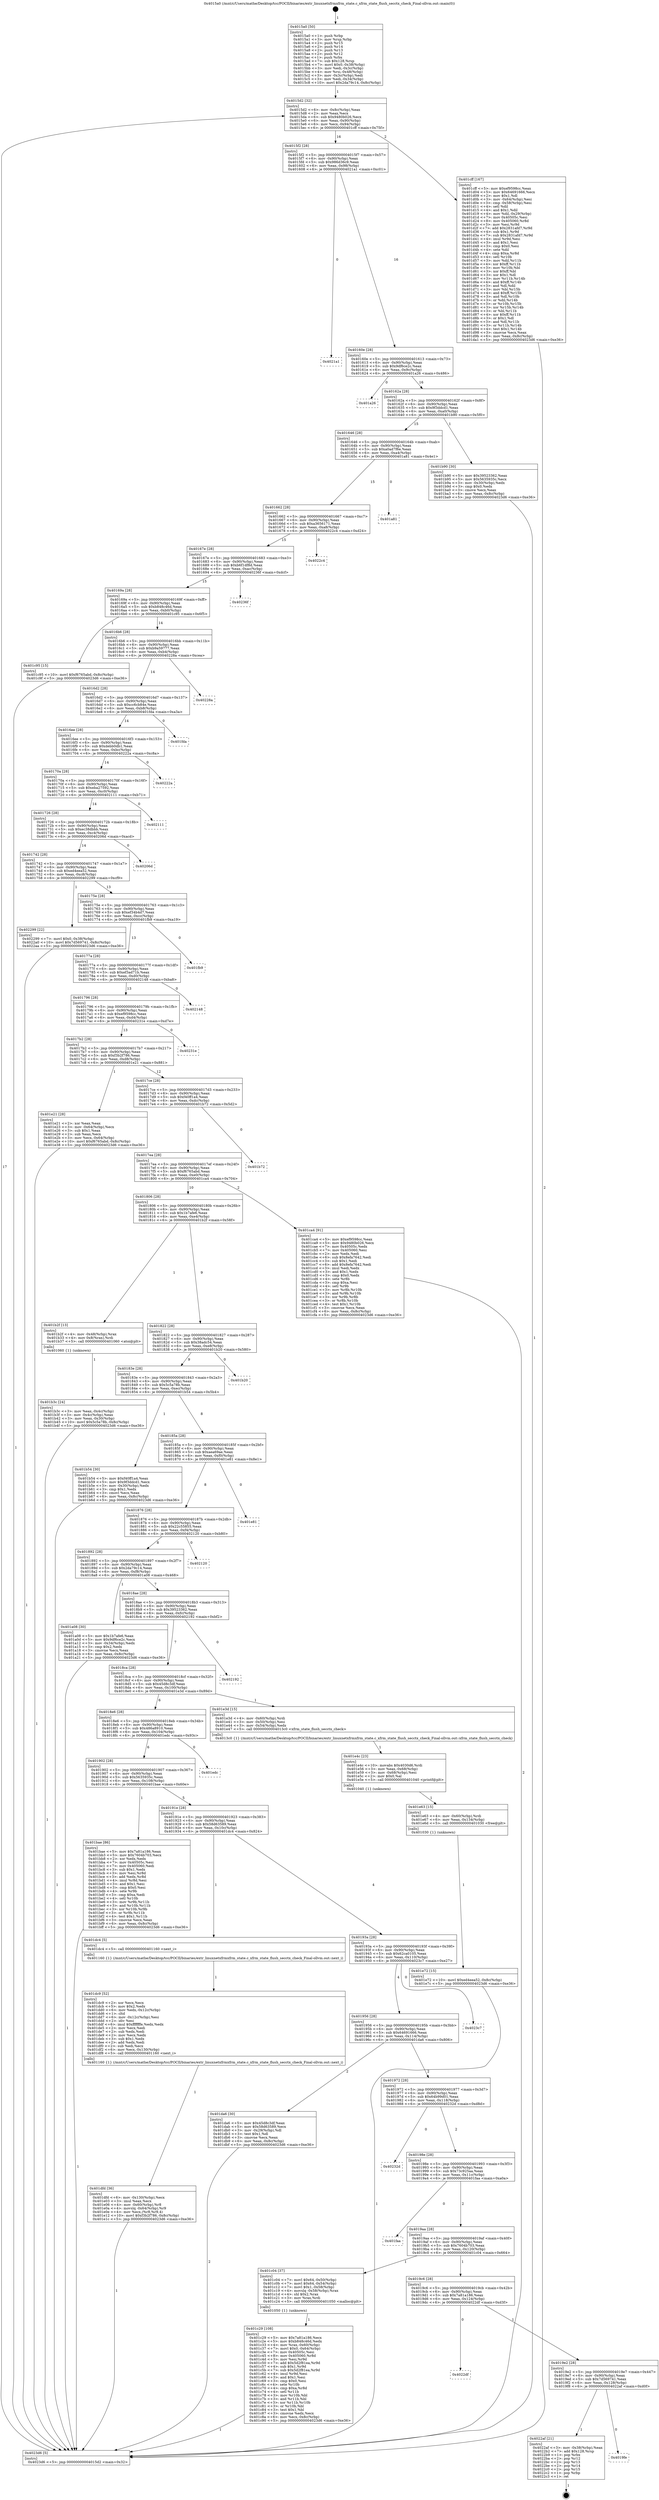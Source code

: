 digraph "0x4015a0" {
  label = "0x4015a0 (/mnt/c/Users/mathe/Desktop/tcc/POCII/binaries/extr_linuxnetxfrmxfrm_state.c_xfrm_state_flush_secctx_check_Final-ollvm.out::main(0))"
  labelloc = "t"
  node[shape=record]

  Entry [label="",width=0.3,height=0.3,shape=circle,fillcolor=black,style=filled]
  "0x4015d2" [label="{
     0x4015d2 [32]\l
     | [instrs]\l
     &nbsp;&nbsp;0x4015d2 \<+6\>: mov -0x8c(%rbp),%eax\l
     &nbsp;&nbsp;0x4015d8 \<+2\>: mov %eax,%ecx\l
     &nbsp;&nbsp;0x4015da \<+6\>: sub $0x9480b026,%ecx\l
     &nbsp;&nbsp;0x4015e0 \<+6\>: mov %eax,-0x90(%rbp)\l
     &nbsp;&nbsp;0x4015e6 \<+6\>: mov %ecx,-0x94(%rbp)\l
     &nbsp;&nbsp;0x4015ec \<+6\>: je 0000000000401cff \<main+0x75f\>\l
  }"]
  "0x401cff" [label="{
     0x401cff [167]\l
     | [instrs]\l
     &nbsp;&nbsp;0x401cff \<+5\>: mov $0xef9598cc,%eax\l
     &nbsp;&nbsp;0x401d04 \<+5\>: mov $0x64691666,%ecx\l
     &nbsp;&nbsp;0x401d09 \<+2\>: mov $0x1,%dl\l
     &nbsp;&nbsp;0x401d0b \<+3\>: mov -0x64(%rbp),%esi\l
     &nbsp;&nbsp;0x401d0e \<+3\>: cmp -0x58(%rbp),%esi\l
     &nbsp;&nbsp;0x401d11 \<+4\>: setl %dil\l
     &nbsp;&nbsp;0x401d15 \<+4\>: and $0x1,%dil\l
     &nbsp;&nbsp;0x401d19 \<+4\>: mov %dil,-0x29(%rbp)\l
     &nbsp;&nbsp;0x401d1d \<+7\>: mov 0x40505c,%esi\l
     &nbsp;&nbsp;0x401d24 \<+8\>: mov 0x405060,%r8d\l
     &nbsp;&nbsp;0x401d2c \<+3\>: mov %esi,%r9d\l
     &nbsp;&nbsp;0x401d2f \<+7\>: add $0x2831afd7,%r9d\l
     &nbsp;&nbsp;0x401d36 \<+4\>: sub $0x1,%r9d\l
     &nbsp;&nbsp;0x401d3a \<+7\>: sub $0x2831afd7,%r9d\l
     &nbsp;&nbsp;0x401d41 \<+4\>: imul %r9d,%esi\l
     &nbsp;&nbsp;0x401d45 \<+3\>: and $0x1,%esi\l
     &nbsp;&nbsp;0x401d48 \<+3\>: cmp $0x0,%esi\l
     &nbsp;&nbsp;0x401d4b \<+4\>: sete %dil\l
     &nbsp;&nbsp;0x401d4f \<+4\>: cmp $0xa,%r8d\l
     &nbsp;&nbsp;0x401d53 \<+4\>: setl %r10b\l
     &nbsp;&nbsp;0x401d57 \<+3\>: mov %dil,%r11b\l
     &nbsp;&nbsp;0x401d5a \<+4\>: xor $0xff,%r11b\l
     &nbsp;&nbsp;0x401d5e \<+3\>: mov %r10b,%bl\l
     &nbsp;&nbsp;0x401d61 \<+3\>: xor $0xff,%bl\l
     &nbsp;&nbsp;0x401d64 \<+3\>: xor $0x1,%dl\l
     &nbsp;&nbsp;0x401d67 \<+3\>: mov %r11b,%r14b\l
     &nbsp;&nbsp;0x401d6a \<+4\>: and $0xff,%r14b\l
     &nbsp;&nbsp;0x401d6e \<+3\>: and %dl,%dil\l
     &nbsp;&nbsp;0x401d71 \<+3\>: mov %bl,%r15b\l
     &nbsp;&nbsp;0x401d74 \<+4\>: and $0xff,%r15b\l
     &nbsp;&nbsp;0x401d78 \<+3\>: and %dl,%r10b\l
     &nbsp;&nbsp;0x401d7b \<+3\>: or %dil,%r14b\l
     &nbsp;&nbsp;0x401d7e \<+3\>: or %r10b,%r15b\l
     &nbsp;&nbsp;0x401d81 \<+3\>: xor %r15b,%r14b\l
     &nbsp;&nbsp;0x401d84 \<+3\>: or %bl,%r11b\l
     &nbsp;&nbsp;0x401d87 \<+4\>: xor $0xff,%r11b\l
     &nbsp;&nbsp;0x401d8b \<+3\>: or $0x1,%dl\l
     &nbsp;&nbsp;0x401d8e \<+3\>: and %dl,%r11b\l
     &nbsp;&nbsp;0x401d91 \<+3\>: or %r11b,%r14b\l
     &nbsp;&nbsp;0x401d94 \<+4\>: test $0x1,%r14b\l
     &nbsp;&nbsp;0x401d98 \<+3\>: cmovne %ecx,%eax\l
     &nbsp;&nbsp;0x401d9b \<+6\>: mov %eax,-0x8c(%rbp)\l
     &nbsp;&nbsp;0x401da1 \<+5\>: jmp 00000000004023d6 \<main+0xe36\>\l
  }"]
  "0x4015f2" [label="{
     0x4015f2 [28]\l
     | [instrs]\l
     &nbsp;&nbsp;0x4015f2 \<+5\>: jmp 00000000004015f7 \<main+0x57\>\l
     &nbsp;&nbsp;0x4015f7 \<+6\>: mov -0x90(%rbp),%eax\l
     &nbsp;&nbsp;0x4015fd \<+5\>: sub $0x986d36c9,%eax\l
     &nbsp;&nbsp;0x401602 \<+6\>: mov %eax,-0x98(%rbp)\l
     &nbsp;&nbsp;0x401608 \<+6\>: je 00000000004021a1 \<main+0xc01\>\l
  }"]
  Exit [label="",width=0.3,height=0.3,shape=circle,fillcolor=black,style=filled,peripheries=2]
  "0x4021a1" [label="{
     0x4021a1\l
  }", style=dashed]
  "0x40160e" [label="{
     0x40160e [28]\l
     | [instrs]\l
     &nbsp;&nbsp;0x40160e \<+5\>: jmp 0000000000401613 \<main+0x73\>\l
     &nbsp;&nbsp;0x401613 \<+6\>: mov -0x90(%rbp),%eax\l
     &nbsp;&nbsp;0x401619 \<+5\>: sub $0x9df6ce2c,%eax\l
     &nbsp;&nbsp;0x40161e \<+6\>: mov %eax,-0x9c(%rbp)\l
     &nbsp;&nbsp;0x401624 \<+6\>: je 0000000000401a26 \<main+0x486\>\l
  }"]
  "0x4019fe" [label="{
     0x4019fe\l
  }", style=dashed]
  "0x401a26" [label="{
     0x401a26\l
  }", style=dashed]
  "0x40162a" [label="{
     0x40162a [28]\l
     | [instrs]\l
     &nbsp;&nbsp;0x40162a \<+5\>: jmp 000000000040162f \<main+0x8f\>\l
     &nbsp;&nbsp;0x40162f \<+6\>: mov -0x90(%rbp),%eax\l
     &nbsp;&nbsp;0x401635 \<+5\>: sub $0x9f3ddcd1,%eax\l
     &nbsp;&nbsp;0x40163a \<+6\>: mov %eax,-0xa0(%rbp)\l
     &nbsp;&nbsp;0x401640 \<+6\>: je 0000000000401b90 \<main+0x5f0\>\l
  }"]
  "0x4022af" [label="{
     0x4022af [21]\l
     | [instrs]\l
     &nbsp;&nbsp;0x4022af \<+3\>: mov -0x38(%rbp),%eax\l
     &nbsp;&nbsp;0x4022b2 \<+7\>: add $0x128,%rsp\l
     &nbsp;&nbsp;0x4022b9 \<+1\>: pop %rbx\l
     &nbsp;&nbsp;0x4022ba \<+2\>: pop %r12\l
     &nbsp;&nbsp;0x4022bc \<+2\>: pop %r13\l
     &nbsp;&nbsp;0x4022be \<+2\>: pop %r14\l
     &nbsp;&nbsp;0x4022c0 \<+2\>: pop %r15\l
     &nbsp;&nbsp;0x4022c2 \<+1\>: pop %rbp\l
     &nbsp;&nbsp;0x4022c3 \<+1\>: ret\l
  }"]
  "0x401b90" [label="{
     0x401b90 [30]\l
     | [instrs]\l
     &nbsp;&nbsp;0x401b90 \<+5\>: mov $0x39523362,%eax\l
     &nbsp;&nbsp;0x401b95 \<+5\>: mov $0x5635935c,%ecx\l
     &nbsp;&nbsp;0x401b9a \<+3\>: mov -0x30(%rbp),%edx\l
     &nbsp;&nbsp;0x401b9d \<+3\>: cmp $0x0,%edx\l
     &nbsp;&nbsp;0x401ba0 \<+3\>: cmove %ecx,%eax\l
     &nbsp;&nbsp;0x401ba3 \<+6\>: mov %eax,-0x8c(%rbp)\l
     &nbsp;&nbsp;0x401ba9 \<+5\>: jmp 00000000004023d6 \<main+0xe36\>\l
  }"]
  "0x401646" [label="{
     0x401646 [28]\l
     | [instrs]\l
     &nbsp;&nbsp;0x401646 \<+5\>: jmp 000000000040164b \<main+0xab\>\l
     &nbsp;&nbsp;0x40164b \<+6\>: mov -0x90(%rbp),%eax\l
     &nbsp;&nbsp;0x401651 \<+5\>: sub $0xa0ad7f6e,%eax\l
     &nbsp;&nbsp;0x401656 \<+6\>: mov %eax,-0xa4(%rbp)\l
     &nbsp;&nbsp;0x40165c \<+6\>: je 0000000000401a81 \<main+0x4e1\>\l
  }"]
  "0x4019e2" [label="{
     0x4019e2 [28]\l
     | [instrs]\l
     &nbsp;&nbsp;0x4019e2 \<+5\>: jmp 00000000004019e7 \<main+0x447\>\l
     &nbsp;&nbsp;0x4019e7 \<+6\>: mov -0x90(%rbp),%eax\l
     &nbsp;&nbsp;0x4019ed \<+5\>: sub $0x7d569741,%eax\l
     &nbsp;&nbsp;0x4019f2 \<+6\>: mov %eax,-0x128(%rbp)\l
     &nbsp;&nbsp;0x4019f8 \<+6\>: je 00000000004022af \<main+0xd0f\>\l
  }"]
  "0x401a81" [label="{
     0x401a81\l
  }", style=dashed]
  "0x401662" [label="{
     0x401662 [28]\l
     | [instrs]\l
     &nbsp;&nbsp;0x401662 \<+5\>: jmp 0000000000401667 \<main+0xc7\>\l
     &nbsp;&nbsp;0x401667 \<+6\>: mov -0x90(%rbp),%eax\l
     &nbsp;&nbsp;0x40166d \<+5\>: sub $0xa3656171,%eax\l
     &nbsp;&nbsp;0x401672 \<+6\>: mov %eax,-0xa8(%rbp)\l
     &nbsp;&nbsp;0x401678 \<+6\>: je 00000000004022c4 \<main+0xd24\>\l
  }"]
  "0x4022df" [label="{
     0x4022df\l
  }", style=dashed]
  "0x4022c4" [label="{
     0x4022c4\l
  }", style=dashed]
  "0x40167e" [label="{
     0x40167e [28]\l
     | [instrs]\l
     &nbsp;&nbsp;0x40167e \<+5\>: jmp 0000000000401683 \<main+0xe3\>\l
     &nbsp;&nbsp;0x401683 \<+6\>: mov -0x90(%rbp),%eax\l
     &nbsp;&nbsp;0x401689 \<+5\>: sub $0xb6f1df8d,%eax\l
     &nbsp;&nbsp;0x40168e \<+6\>: mov %eax,-0xac(%rbp)\l
     &nbsp;&nbsp;0x401694 \<+6\>: je 000000000040236f \<main+0xdcf\>\l
  }"]
  "0x401e72" [label="{
     0x401e72 [15]\l
     | [instrs]\l
     &nbsp;&nbsp;0x401e72 \<+10\>: movl $0xed4eea52,-0x8c(%rbp)\l
     &nbsp;&nbsp;0x401e7c \<+5\>: jmp 00000000004023d6 \<main+0xe36\>\l
  }"]
  "0x40236f" [label="{
     0x40236f\l
  }", style=dashed]
  "0x40169a" [label="{
     0x40169a [28]\l
     | [instrs]\l
     &nbsp;&nbsp;0x40169a \<+5\>: jmp 000000000040169f \<main+0xff\>\l
     &nbsp;&nbsp;0x40169f \<+6\>: mov -0x90(%rbp),%eax\l
     &nbsp;&nbsp;0x4016a5 \<+5\>: sub $0xb848c46d,%eax\l
     &nbsp;&nbsp;0x4016aa \<+6\>: mov %eax,-0xb0(%rbp)\l
     &nbsp;&nbsp;0x4016b0 \<+6\>: je 0000000000401c95 \<main+0x6f5\>\l
  }"]
  "0x401e63" [label="{
     0x401e63 [15]\l
     | [instrs]\l
     &nbsp;&nbsp;0x401e63 \<+4\>: mov -0x60(%rbp),%rdi\l
     &nbsp;&nbsp;0x401e67 \<+6\>: mov %eax,-0x134(%rbp)\l
     &nbsp;&nbsp;0x401e6d \<+5\>: call 0000000000401030 \<free@plt\>\l
     | [calls]\l
     &nbsp;&nbsp;0x401030 \{1\} (unknown)\l
  }"]
  "0x401c95" [label="{
     0x401c95 [15]\l
     | [instrs]\l
     &nbsp;&nbsp;0x401c95 \<+10\>: movl $0xf6765abd,-0x8c(%rbp)\l
     &nbsp;&nbsp;0x401c9f \<+5\>: jmp 00000000004023d6 \<main+0xe36\>\l
  }"]
  "0x4016b6" [label="{
     0x4016b6 [28]\l
     | [instrs]\l
     &nbsp;&nbsp;0x4016b6 \<+5\>: jmp 00000000004016bb \<main+0x11b\>\l
     &nbsp;&nbsp;0x4016bb \<+6\>: mov -0x90(%rbp),%eax\l
     &nbsp;&nbsp;0x4016c1 \<+5\>: sub $0xb9a59777,%eax\l
     &nbsp;&nbsp;0x4016c6 \<+6\>: mov %eax,-0xb4(%rbp)\l
     &nbsp;&nbsp;0x4016cc \<+6\>: je 000000000040228a \<main+0xcea\>\l
  }"]
  "0x401e4c" [label="{
     0x401e4c [23]\l
     | [instrs]\l
     &nbsp;&nbsp;0x401e4c \<+10\>: movabs $0x4030d6,%rdi\l
     &nbsp;&nbsp;0x401e56 \<+3\>: mov %eax,-0x68(%rbp)\l
     &nbsp;&nbsp;0x401e59 \<+3\>: mov -0x68(%rbp),%esi\l
     &nbsp;&nbsp;0x401e5c \<+2\>: mov $0x0,%al\l
     &nbsp;&nbsp;0x401e5e \<+5\>: call 0000000000401040 \<printf@plt\>\l
     | [calls]\l
     &nbsp;&nbsp;0x401040 \{1\} (unknown)\l
  }"]
  "0x40228a" [label="{
     0x40228a\l
  }", style=dashed]
  "0x4016d2" [label="{
     0x4016d2 [28]\l
     | [instrs]\l
     &nbsp;&nbsp;0x4016d2 \<+5\>: jmp 00000000004016d7 \<main+0x137\>\l
     &nbsp;&nbsp;0x4016d7 \<+6\>: mov -0x90(%rbp),%eax\l
     &nbsp;&nbsp;0x4016dd \<+5\>: sub $0xcc6cb84e,%eax\l
     &nbsp;&nbsp;0x4016e2 \<+6\>: mov %eax,-0xb8(%rbp)\l
     &nbsp;&nbsp;0x4016e8 \<+6\>: je 0000000000401fda \<main+0xa3a\>\l
  }"]
  "0x401dfd" [label="{
     0x401dfd [36]\l
     | [instrs]\l
     &nbsp;&nbsp;0x401dfd \<+6\>: mov -0x130(%rbp),%ecx\l
     &nbsp;&nbsp;0x401e03 \<+3\>: imul %eax,%ecx\l
     &nbsp;&nbsp;0x401e06 \<+4\>: mov -0x60(%rbp),%r8\l
     &nbsp;&nbsp;0x401e0a \<+4\>: movslq -0x64(%rbp),%r9\l
     &nbsp;&nbsp;0x401e0e \<+4\>: mov %ecx,(%r8,%r9,4)\l
     &nbsp;&nbsp;0x401e12 \<+10\>: movl $0xf3b2f786,-0x8c(%rbp)\l
     &nbsp;&nbsp;0x401e1c \<+5\>: jmp 00000000004023d6 \<main+0xe36\>\l
  }"]
  "0x401fda" [label="{
     0x401fda\l
  }", style=dashed]
  "0x4016ee" [label="{
     0x4016ee [28]\l
     | [instrs]\l
     &nbsp;&nbsp;0x4016ee \<+5\>: jmp 00000000004016f3 \<main+0x153\>\l
     &nbsp;&nbsp;0x4016f3 \<+6\>: mov -0x90(%rbp),%eax\l
     &nbsp;&nbsp;0x4016f9 \<+5\>: sub $0xdebb0db1,%eax\l
     &nbsp;&nbsp;0x4016fe \<+6\>: mov %eax,-0xbc(%rbp)\l
     &nbsp;&nbsp;0x401704 \<+6\>: je 000000000040222a \<main+0xc8a\>\l
  }"]
  "0x401dc9" [label="{
     0x401dc9 [52]\l
     | [instrs]\l
     &nbsp;&nbsp;0x401dc9 \<+2\>: xor %ecx,%ecx\l
     &nbsp;&nbsp;0x401dcb \<+5\>: mov $0x2,%edx\l
     &nbsp;&nbsp;0x401dd0 \<+6\>: mov %edx,-0x12c(%rbp)\l
     &nbsp;&nbsp;0x401dd6 \<+1\>: cltd\l
     &nbsp;&nbsp;0x401dd7 \<+6\>: mov -0x12c(%rbp),%esi\l
     &nbsp;&nbsp;0x401ddd \<+2\>: idiv %esi\l
     &nbsp;&nbsp;0x401ddf \<+6\>: imul $0xfffffffe,%edx,%edx\l
     &nbsp;&nbsp;0x401de5 \<+2\>: mov %ecx,%edi\l
     &nbsp;&nbsp;0x401de7 \<+2\>: sub %edx,%edi\l
     &nbsp;&nbsp;0x401de9 \<+2\>: mov %ecx,%edx\l
     &nbsp;&nbsp;0x401deb \<+3\>: sub $0x1,%edx\l
     &nbsp;&nbsp;0x401dee \<+2\>: add %edx,%edi\l
     &nbsp;&nbsp;0x401df0 \<+2\>: sub %edi,%ecx\l
     &nbsp;&nbsp;0x401df2 \<+6\>: mov %ecx,-0x130(%rbp)\l
     &nbsp;&nbsp;0x401df8 \<+5\>: call 0000000000401160 \<next_i\>\l
     | [calls]\l
     &nbsp;&nbsp;0x401160 \{1\} (/mnt/c/Users/mathe/Desktop/tcc/POCII/binaries/extr_linuxnetxfrmxfrm_state.c_xfrm_state_flush_secctx_check_Final-ollvm.out::next_i)\l
  }"]
  "0x40222a" [label="{
     0x40222a\l
  }", style=dashed]
  "0x40170a" [label="{
     0x40170a [28]\l
     | [instrs]\l
     &nbsp;&nbsp;0x40170a \<+5\>: jmp 000000000040170f \<main+0x16f\>\l
     &nbsp;&nbsp;0x40170f \<+6\>: mov -0x90(%rbp),%eax\l
     &nbsp;&nbsp;0x401715 \<+5\>: sub $0xeba27592,%eax\l
     &nbsp;&nbsp;0x40171a \<+6\>: mov %eax,-0xc0(%rbp)\l
     &nbsp;&nbsp;0x401720 \<+6\>: je 0000000000402111 \<main+0xb71\>\l
  }"]
  "0x401c29" [label="{
     0x401c29 [108]\l
     | [instrs]\l
     &nbsp;&nbsp;0x401c29 \<+5\>: mov $0x7a81a186,%ecx\l
     &nbsp;&nbsp;0x401c2e \<+5\>: mov $0xb848c46d,%edx\l
     &nbsp;&nbsp;0x401c33 \<+4\>: mov %rax,-0x60(%rbp)\l
     &nbsp;&nbsp;0x401c37 \<+7\>: movl $0x0,-0x64(%rbp)\l
     &nbsp;&nbsp;0x401c3e \<+7\>: mov 0x40505c,%esi\l
     &nbsp;&nbsp;0x401c45 \<+8\>: mov 0x405060,%r8d\l
     &nbsp;&nbsp;0x401c4d \<+3\>: mov %esi,%r9d\l
     &nbsp;&nbsp;0x401c50 \<+7\>: add $0x5d2f81ea,%r9d\l
     &nbsp;&nbsp;0x401c57 \<+4\>: sub $0x1,%r9d\l
     &nbsp;&nbsp;0x401c5b \<+7\>: sub $0x5d2f81ea,%r9d\l
     &nbsp;&nbsp;0x401c62 \<+4\>: imul %r9d,%esi\l
     &nbsp;&nbsp;0x401c66 \<+3\>: and $0x1,%esi\l
     &nbsp;&nbsp;0x401c69 \<+3\>: cmp $0x0,%esi\l
     &nbsp;&nbsp;0x401c6c \<+4\>: sete %r10b\l
     &nbsp;&nbsp;0x401c70 \<+4\>: cmp $0xa,%r8d\l
     &nbsp;&nbsp;0x401c74 \<+4\>: setl %r11b\l
     &nbsp;&nbsp;0x401c78 \<+3\>: mov %r10b,%bl\l
     &nbsp;&nbsp;0x401c7b \<+3\>: and %r11b,%bl\l
     &nbsp;&nbsp;0x401c7e \<+3\>: xor %r11b,%r10b\l
     &nbsp;&nbsp;0x401c81 \<+3\>: or %r10b,%bl\l
     &nbsp;&nbsp;0x401c84 \<+3\>: test $0x1,%bl\l
     &nbsp;&nbsp;0x401c87 \<+3\>: cmovne %edx,%ecx\l
     &nbsp;&nbsp;0x401c8a \<+6\>: mov %ecx,-0x8c(%rbp)\l
     &nbsp;&nbsp;0x401c90 \<+5\>: jmp 00000000004023d6 \<main+0xe36\>\l
  }"]
  "0x402111" [label="{
     0x402111\l
  }", style=dashed]
  "0x401726" [label="{
     0x401726 [28]\l
     | [instrs]\l
     &nbsp;&nbsp;0x401726 \<+5\>: jmp 000000000040172b \<main+0x18b\>\l
     &nbsp;&nbsp;0x40172b \<+6\>: mov -0x90(%rbp),%eax\l
     &nbsp;&nbsp;0x401731 \<+5\>: sub $0xec38dbbb,%eax\l
     &nbsp;&nbsp;0x401736 \<+6\>: mov %eax,-0xc4(%rbp)\l
     &nbsp;&nbsp;0x40173c \<+6\>: je 000000000040206d \<main+0xacd\>\l
  }"]
  "0x4019c6" [label="{
     0x4019c6 [28]\l
     | [instrs]\l
     &nbsp;&nbsp;0x4019c6 \<+5\>: jmp 00000000004019cb \<main+0x42b\>\l
     &nbsp;&nbsp;0x4019cb \<+6\>: mov -0x90(%rbp),%eax\l
     &nbsp;&nbsp;0x4019d1 \<+5\>: sub $0x7a81a186,%eax\l
     &nbsp;&nbsp;0x4019d6 \<+6\>: mov %eax,-0x124(%rbp)\l
     &nbsp;&nbsp;0x4019dc \<+6\>: je 00000000004022df \<main+0xd3f\>\l
  }"]
  "0x40206d" [label="{
     0x40206d\l
  }", style=dashed]
  "0x401742" [label="{
     0x401742 [28]\l
     | [instrs]\l
     &nbsp;&nbsp;0x401742 \<+5\>: jmp 0000000000401747 \<main+0x1a7\>\l
     &nbsp;&nbsp;0x401747 \<+6\>: mov -0x90(%rbp),%eax\l
     &nbsp;&nbsp;0x40174d \<+5\>: sub $0xed4eea52,%eax\l
     &nbsp;&nbsp;0x401752 \<+6\>: mov %eax,-0xc8(%rbp)\l
     &nbsp;&nbsp;0x401758 \<+6\>: je 0000000000402299 \<main+0xcf9\>\l
  }"]
  "0x401c04" [label="{
     0x401c04 [37]\l
     | [instrs]\l
     &nbsp;&nbsp;0x401c04 \<+7\>: movl $0x64,-0x50(%rbp)\l
     &nbsp;&nbsp;0x401c0b \<+7\>: movl $0x64,-0x54(%rbp)\l
     &nbsp;&nbsp;0x401c12 \<+7\>: movl $0x1,-0x58(%rbp)\l
     &nbsp;&nbsp;0x401c19 \<+4\>: movslq -0x58(%rbp),%rax\l
     &nbsp;&nbsp;0x401c1d \<+4\>: shl $0x2,%rax\l
     &nbsp;&nbsp;0x401c21 \<+3\>: mov %rax,%rdi\l
     &nbsp;&nbsp;0x401c24 \<+5\>: call 0000000000401050 \<malloc@plt\>\l
     | [calls]\l
     &nbsp;&nbsp;0x401050 \{1\} (unknown)\l
  }"]
  "0x402299" [label="{
     0x402299 [22]\l
     | [instrs]\l
     &nbsp;&nbsp;0x402299 \<+7\>: movl $0x0,-0x38(%rbp)\l
     &nbsp;&nbsp;0x4022a0 \<+10\>: movl $0x7d569741,-0x8c(%rbp)\l
     &nbsp;&nbsp;0x4022aa \<+5\>: jmp 00000000004023d6 \<main+0xe36\>\l
  }"]
  "0x40175e" [label="{
     0x40175e [28]\l
     | [instrs]\l
     &nbsp;&nbsp;0x40175e \<+5\>: jmp 0000000000401763 \<main+0x1c3\>\l
     &nbsp;&nbsp;0x401763 \<+6\>: mov -0x90(%rbp),%eax\l
     &nbsp;&nbsp;0x401769 \<+5\>: sub $0xef34b4d7,%eax\l
     &nbsp;&nbsp;0x40176e \<+6\>: mov %eax,-0xcc(%rbp)\l
     &nbsp;&nbsp;0x401774 \<+6\>: je 0000000000401fb9 \<main+0xa19\>\l
  }"]
  "0x4019aa" [label="{
     0x4019aa [28]\l
     | [instrs]\l
     &nbsp;&nbsp;0x4019aa \<+5\>: jmp 00000000004019af \<main+0x40f\>\l
     &nbsp;&nbsp;0x4019af \<+6\>: mov -0x90(%rbp),%eax\l
     &nbsp;&nbsp;0x4019b5 \<+5\>: sub $0x7604b703,%eax\l
     &nbsp;&nbsp;0x4019ba \<+6\>: mov %eax,-0x120(%rbp)\l
     &nbsp;&nbsp;0x4019c0 \<+6\>: je 0000000000401c04 \<main+0x664\>\l
  }"]
  "0x401fb9" [label="{
     0x401fb9\l
  }", style=dashed]
  "0x40177a" [label="{
     0x40177a [28]\l
     | [instrs]\l
     &nbsp;&nbsp;0x40177a \<+5\>: jmp 000000000040177f \<main+0x1df\>\l
     &nbsp;&nbsp;0x40177f \<+6\>: mov -0x90(%rbp),%eax\l
     &nbsp;&nbsp;0x401785 \<+5\>: sub $0xef3ad71b,%eax\l
     &nbsp;&nbsp;0x40178a \<+6\>: mov %eax,-0xd0(%rbp)\l
     &nbsp;&nbsp;0x401790 \<+6\>: je 0000000000402148 \<main+0xba8\>\l
  }"]
  "0x401faa" [label="{
     0x401faa\l
  }", style=dashed]
  "0x402148" [label="{
     0x402148\l
  }", style=dashed]
  "0x401796" [label="{
     0x401796 [28]\l
     | [instrs]\l
     &nbsp;&nbsp;0x401796 \<+5\>: jmp 000000000040179b \<main+0x1fb\>\l
     &nbsp;&nbsp;0x40179b \<+6\>: mov -0x90(%rbp),%eax\l
     &nbsp;&nbsp;0x4017a1 \<+5\>: sub $0xef9598cc,%eax\l
     &nbsp;&nbsp;0x4017a6 \<+6\>: mov %eax,-0xd4(%rbp)\l
     &nbsp;&nbsp;0x4017ac \<+6\>: je 000000000040231e \<main+0xd7e\>\l
  }"]
  "0x40198e" [label="{
     0x40198e [28]\l
     | [instrs]\l
     &nbsp;&nbsp;0x40198e \<+5\>: jmp 0000000000401993 \<main+0x3f3\>\l
     &nbsp;&nbsp;0x401993 \<+6\>: mov -0x90(%rbp),%eax\l
     &nbsp;&nbsp;0x401999 \<+5\>: sub $0x73c925aa,%eax\l
     &nbsp;&nbsp;0x40199e \<+6\>: mov %eax,-0x11c(%rbp)\l
     &nbsp;&nbsp;0x4019a4 \<+6\>: je 0000000000401faa \<main+0xa0a\>\l
  }"]
  "0x40231e" [label="{
     0x40231e\l
  }", style=dashed]
  "0x4017b2" [label="{
     0x4017b2 [28]\l
     | [instrs]\l
     &nbsp;&nbsp;0x4017b2 \<+5\>: jmp 00000000004017b7 \<main+0x217\>\l
     &nbsp;&nbsp;0x4017b7 \<+6\>: mov -0x90(%rbp),%eax\l
     &nbsp;&nbsp;0x4017bd \<+5\>: sub $0xf3b2f786,%eax\l
     &nbsp;&nbsp;0x4017c2 \<+6\>: mov %eax,-0xd8(%rbp)\l
     &nbsp;&nbsp;0x4017c8 \<+6\>: je 0000000000401e21 \<main+0x881\>\l
  }"]
  "0x40232d" [label="{
     0x40232d\l
  }", style=dashed]
  "0x401e21" [label="{
     0x401e21 [28]\l
     | [instrs]\l
     &nbsp;&nbsp;0x401e21 \<+2\>: xor %eax,%eax\l
     &nbsp;&nbsp;0x401e23 \<+3\>: mov -0x64(%rbp),%ecx\l
     &nbsp;&nbsp;0x401e26 \<+3\>: sub $0x1,%eax\l
     &nbsp;&nbsp;0x401e29 \<+2\>: sub %eax,%ecx\l
     &nbsp;&nbsp;0x401e2b \<+3\>: mov %ecx,-0x64(%rbp)\l
     &nbsp;&nbsp;0x401e2e \<+10\>: movl $0xf6765abd,-0x8c(%rbp)\l
     &nbsp;&nbsp;0x401e38 \<+5\>: jmp 00000000004023d6 \<main+0xe36\>\l
  }"]
  "0x4017ce" [label="{
     0x4017ce [28]\l
     | [instrs]\l
     &nbsp;&nbsp;0x4017ce \<+5\>: jmp 00000000004017d3 \<main+0x233\>\l
     &nbsp;&nbsp;0x4017d3 \<+6\>: mov -0x90(%rbp),%eax\l
     &nbsp;&nbsp;0x4017d9 \<+5\>: sub $0xf40ff1a4,%eax\l
     &nbsp;&nbsp;0x4017de \<+6\>: mov %eax,-0xdc(%rbp)\l
     &nbsp;&nbsp;0x4017e4 \<+6\>: je 0000000000401b72 \<main+0x5d2\>\l
  }"]
  "0x401972" [label="{
     0x401972 [28]\l
     | [instrs]\l
     &nbsp;&nbsp;0x401972 \<+5\>: jmp 0000000000401977 \<main+0x3d7\>\l
     &nbsp;&nbsp;0x401977 \<+6\>: mov -0x90(%rbp),%eax\l
     &nbsp;&nbsp;0x40197d \<+5\>: sub $0x64b99d01,%eax\l
     &nbsp;&nbsp;0x401982 \<+6\>: mov %eax,-0x118(%rbp)\l
     &nbsp;&nbsp;0x401988 \<+6\>: je 000000000040232d \<main+0xd8d\>\l
  }"]
  "0x401b72" [label="{
     0x401b72\l
  }", style=dashed]
  "0x4017ea" [label="{
     0x4017ea [28]\l
     | [instrs]\l
     &nbsp;&nbsp;0x4017ea \<+5\>: jmp 00000000004017ef \<main+0x24f\>\l
     &nbsp;&nbsp;0x4017ef \<+6\>: mov -0x90(%rbp),%eax\l
     &nbsp;&nbsp;0x4017f5 \<+5\>: sub $0xf6765abd,%eax\l
     &nbsp;&nbsp;0x4017fa \<+6\>: mov %eax,-0xe0(%rbp)\l
     &nbsp;&nbsp;0x401800 \<+6\>: je 0000000000401ca4 \<main+0x704\>\l
  }"]
  "0x401da6" [label="{
     0x401da6 [30]\l
     | [instrs]\l
     &nbsp;&nbsp;0x401da6 \<+5\>: mov $0x45d8c3df,%eax\l
     &nbsp;&nbsp;0x401dab \<+5\>: mov $0x58d63589,%ecx\l
     &nbsp;&nbsp;0x401db0 \<+3\>: mov -0x29(%rbp),%dl\l
     &nbsp;&nbsp;0x401db3 \<+3\>: test $0x1,%dl\l
     &nbsp;&nbsp;0x401db6 \<+3\>: cmovne %ecx,%eax\l
     &nbsp;&nbsp;0x401db9 \<+6\>: mov %eax,-0x8c(%rbp)\l
     &nbsp;&nbsp;0x401dbf \<+5\>: jmp 00000000004023d6 \<main+0xe36\>\l
  }"]
  "0x401ca4" [label="{
     0x401ca4 [91]\l
     | [instrs]\l
     &nbsp;&nbsp;0x401ca4 \<+5\>: mov $0xef9598cc,%eax\l
     &nbsp;&nbsp;0x401ca9 \<+5\>: mov $0x9480b026,%ecx\l
     &nbsp;&nbsp;0x401cae \<+7\>: mov 0x40505c,%edx\l
     &nbsp;&nbsp;0x401cb5 \<+7\>: mov 0x405060,%esi\l
     &nbsp;&nbsp;0x401cbc \<+2\>: mov %edx,%edi\l
     &nbsp;&nbsp;0x401cbe \<+6\>: sub $0x8efa7642,%edi\l
     &nbsp;&nbsp;0x401cc4 \<+3\>: sub $0x1,%edi\l
     &nbsp;&nbsp;0x401cc7 \<+6\>: add $0x8efa7642,%edi\l
     &nbsp;&nbsp;0x401ccd \<+3\>: imul %edi,%edx\l
     &nbsp;&nbsp;0x401cd0 \<+3\>: and $0x1,%edx\l
     &nbsp;&nbsp;0x401cd3 \<+3\>: cmp $0x0,%edx\l
     &nbsp;&nbsp;0x401cd6 \<+4\>: sete %r8b\l
     &nbsp;&nbsp;0x401cda \<+3\>: cmp $0xa,%esi\l
     &nbsp;&nbsp;0x401cdd \<+4\>: setl %r9b\l
     &nbsp;&nbsp;0x401ce1 \<+3\>: mov %r8b,%r10b\l
     &nbsp;&nbsp;0x401ce4 \<+3\>: and %r9b,%r10b\l
     &nbsp;&nbsp;0x401ce7 \<+3\>: xor %r9b,%r8b\l
     &nbsp;&nbsp;0x401cea \<+3\>: or %r8b,%r10b\l
     &nbsp;&nbsp;0x401ced \<+4\>: test $0x1,%r10b\l
     &nbsp;&nbsp;0x401cf1 \<+3\>: cmovne %ecx,%eax\l
     &nbsp;&nbsp;0x401cf4 \<+6\>: mov %eax,-0x8c(%rbp)\l
     &nbsp;&nbsp;0x401cfa \<+5\>: jmp 00000000004023d6 \<main+0xe36\>\l
  }"]
  "0x401806" [label="{
     0x401806 [28]\l
     | [instrs]\l
     &nbsp;&nbsp;0x401806 \<+5\>: jmp 000000000040180b \<main+0x26b\>\l
     &nbsp;&nbsp;0x40180b \<+6\>: mov -0x90(%rbp),%eax\l
     &nbsp;&nbsp;0x401811 \<+5\>: sub $0x1b7afe6,%eax\l
     &nbsp;&nbsp;0x401816 \<+6\>: mov %eax,-0xe4(%rbp)\l
     &nbsp;&nbsp;0x40181c \<+6\>: je 0000000000401b2f \<main+0x58f\>\l
  }"]
  "0x401956" [label="{
     0x401956 [28]\l
     | [instrs]\l
     &nbsp;&nbsp;0x401956 \<+5\>: jmp 000000000040195b \<main+0x3bb\>\l
     &nbsp;&nbsp;0x40195b \<+6\>: mov -0x90(%rbp),%eax\l
     &nbsp;&nbsp;0x401961 \<+5\>: sub $0x64691666,%eax\l
     &nbsp;&nbsp;0x401966 \<+6\>: mov %eax,-0x114(%rbp)\l
     &nbsp;&nbsp;0x40196c \<+6\>: je 0000000000401da6 \<main+0x806\>\l
  }"]
  "0x401b2f" [label="{
     0x401b2f [13]\l
     | [instrs]\l
     &nbsp;&nbsp;0x401b2f \<+4\>: mov -0x48(%rbp),%rax\l
     &nbsp;&nbsp;0x401b33 \<+4\>: mov 0x8(%rax),%rdi\l
     &nbsp;&nbsp;0x401b37 \<+5\>: call 0000000000401060 \<atoi@plt\>\l
     | [calls]\l
     &nbsp;&nbsp;0x401060 \{1\} (unknown)\l
  }"]
  "0x401822" [label="{
     0x401822 [28]\l
     | [instrs]\l
     &nbsp;&nbsp;0x401822 \<+5\>: jmp 0000000000401827 \<main+0x287\>\l
     &nbsp;&nbsp;0x401827 \<+6\>: mov -0x90(%rbp),%eax\l
     &nbsp;&nbsp;0x40182d \<+5\>: sub $0x38adc54,%eax\l
     &nbsp;&nbsp;0x401832 \<+6\>: mov %eax,-0xe8(%rbp)\l
     &nbsp;&nbsp;0x401838 \<+6\>: je 0000000000401b20 \<main+0x580\>\l
  }"]
  "0x4023c7" [label="{
     0x4023c7\l
  }", style=dashed]
  "0x401b20" [label="{
     0x401b20\l
  }", style=dashed]
  "0x40183e" [label="{
     0x40183e [28]\l
     | [instrs]\l
     &nbsp;&nbsp;0x40183e \<+5\>: jmp 0000000000401843 \<main+0x2a3\>\l
     &nbsp;&nbsp;0x401843 \<+6\>: mov -0x90(%rbp),%eax\l
     &nbsp;&nbsp;0x401849 \<+5\>: sub $0x5c5a78b,%eax\l
     &nbsp;&nbsp;0x40184e \<+6\>: mov %eax,-0xec(%rbp)\l
     &nbsp;&nbsp;0x401854 \<+6\>: je 0000000000401b54 \<main+0x5b4\>\l
  }"]
  "0x40193a" [label="{
     0x40193a [28]\l
     | [instrs]\l
     &nbsp;&nbsp;0x40193a \<+5\>: jmp 000000000040193f \<main+0x39f\>\l
     &nbsp;&nbsp;0x40193f \<+6\>: mov -0x90(%rbp),%eax\l
     &nbsp;&nbsp;0x401945 \<+5\>: sub $0x62ca0105,%eax\l
     &nbsp;&nbsp;0x40194a \<+6\>: mov %eax,-0x110(%rbp)\l
     &nbsp;&nbsp;0x401950 \<+6\>: je 00000000004023c7 \<main+0xe27\>\l
  }"]
  "0x401b54" [label="{
     0x401b54 [30]\l
     | [instrs]\l
     &nbsp;&nbsp;0x401b54 \<+5\>: mov $0xf40ff1a4,%eax\l
     &nbsp;&nbsp;0x401b59 \<+5\>: mov $0x9f3ddcd1,%ecx\l
     &nbsp;&nbsp;0x401b5e \<+3\>: mov -0x30(%rbp),%edx\l
     &nbsp;&nbsp;0x401b61 \<+3\>: cmp $0x1,%edx\l
     &nbsp;&nbsp;0x401b64 \<+3\>: cmovl %ecx,%eax\l
     &nbsp;&nbsp;0x401b67 \<+6\>: mov %eax,-0x8c(%rbp)\l
     &nbsp;&nbsp;0x401b6d \<+5\>: jmp 00000000004023d6 \<main+0xe36\>\l
  }"]
  "0x40185a" [label="{
     0x40185a [28]\l
     | [instrs]\l
     &nbsp;&nbsp;0x40185a \<+5\>: jmp 000000000040185f \<main+0x2bf\>\l
     &nbsp;&nbsp;0x40185f \<+6\>: mov -0x90(%rbp),%eax\l
     &nbsp;&nbsp;0x401865 \<+5\>: sub $0xaea69ae,%eax\l
     &nbsp;&nbsp;0x40186a \<+6\>: mov %eax,-0xf0(%rbp)\l
     &nbsp;&nbsp;0x401870 \<+6\>: je 0000000000401e81 \<main+0x8e1\>\l
  }"]
  "0x401dc4" [label="{
     0x401dc4 [5]\l
     | [instrs]\l
     &nbsp;&nbsp;0x401dc4 \<+5\>: call 0000000000401160 \<next_i\>\l
     | [calls]\l
     &nbsp;&nbsp;0x401160 \{1\} (/mnt/c/Users/mathe/Desktop/tcc/POCII/binaries/extr_linuxnetxfrmxfrm_state.c_xfrm_state_flush_secctx_check_Final-ollvm.out::next_i)\l
  }"]
  "0x401e81" [label="{
     0x401e81\l
  }", style=dashed]
  "0x401876" [label="{
     0x401876 [28]\l
     | [instrs]\l
     &nbsp;&nbsp;0x401876 \<+5\>: jmp 000000000040187b \<main+0x2db\>\l
     &nbsp;&nbsp;0x40187b \<+6\>: mov -0x90(%rbp),%eax\l
     &nbsp;&nbsp;0x401881 \<+5\>: sub $0x22c55855,%eax\l
     &nbsp;&nbsp;0x401886 \<+6\>: mov %eax,-0xf4(%rbp)\l
     &nbsp;&nbsp;0x40188c \<+6\>: je 0000000000402120 \<main+0xb80\>\l
  }"]
  "0x40191e" [label="{
     0x40191e [28]\l
     | [instrs]\l
     &nbsp;&nbsp;0x40191e \<+5\>: jmp 0000000000401923 \<main+0x383\>\l
     &nbsp;&nbsp;0x401923 \<+6\>: mov -0x90(%rbp),%eax\l
     &nbsp;&nbsp;0x401929 \<+5\>: sub $0x58d63589,%eax\l
     &nbsp;&nbsp;0x40192e \<+6\>: mov %eax,-0x10c(%rbp)\l
     &nbsp;&nbsp;0x401934 \<+6\>: je 0000000000401dc4 \<main+0x824\>\l
  }"]
  "0x402120" [label="{
     0x402120\l
  }", style=dashed]
  "0x401892" [label="{
     0x401892 [28]\l
     | [instrs]\l
     &nbsp;&nbsp;0x401892 \<+5\>: jmp 0000000000401897 \<main+0x2f7\>\l
     &nbsp;&nbsp;0x401897 \<+6\>: mov -0x90(%rbp),%eax\l
     &nbsp;&nbsp;0x40189d \<+5\>: sub $0x2da79c14,%eax\l
     &nbsp;&nbsp;0x4018a2 \<+6\>: mov %eax,-0xf8(%rbp)\l
     &nbsp;&nbsp;0x4018a8 \<+6\>: je 0000000000401a08 \<main+0x468\>\l
  }"]
  "0x401bae" [label="{
     0x401bae [86]\l
     | [instrs]\l
     &nbsp;&nbsp;0x401bae \<+5\>: mov $0x7a81a186,%eax\l
     &nbsp;&nbsp;0x401bb3 \<+5\>: mov $0x7604b703,%ecx\l
     &nbsp;&nbsp;0x401bb8 \<+2\>: xor %edx,%edx\l
     &nbsp;&nbsp;0x401bba \<+7\>: mov 0x40505c,%esi\l
     &nbsp;&nbsp;0x401bc1 \<+7\>: mov 0x405060,%edi\l
     &nbsp;&nbsp;0x401bc8 \<+3\>: sub $0x1,%edx\l
     &nbsp;&nbsp;0x401bcb \<+3\>: mov %esi,%r8d\l
     &nbsp;&nbsp;0x401bce \<+3\>: add %edx,%r8d\l
     &nbsp;&nbsp;0x401bd1 \<+4\>: imul %r8d,%esi\l
     &nbsp;&nbsp;0x401bd5 \<+3\>: and $0x1,%esi\l
     &nbsp;&nbsp;0x401bd8 \<+3\>: cmp $0x0,%esi\l
     &nbsp;&nbsp;0x401bdb \<+4\>: sete %r9b\l
     &nbsp;&nbsp;0x401bdf \<+3\>: cmp $0xa,%edi\l
     &nbsp;&nbsp;0x401be2 \<+4\>: setl %r10b\l
     &nbsp;&nbsp;0x401be6 \<+3\>: mov %r9b,%r11b\l
     &nbsp;&nbsp;0x401be9 \<+3\>: and %r10b,%r11b\l
     &nbsp;&nbsp;0x401bec \<+3\>: xor %r10b,%r9b\l
     &nbsp;&nbsp;0x401bef \<+3\>: or %r9b,%r11b\l
     &nbsp;&nbsp;0x401bf2 \<+4\>: test $0x1,%r11b\l
     &nbsp;&nbsp;0x401bf6 \<+3\>: cmovne %ecx,%eax\l
     &nbsp;&nbsp;0x401bf9 \<+6\>: mov %eax,-0x8c(%rbp)\l
     &nbsp;&nbsp;0x401bff \<+5\>: jmp 00000000004023d6 \<main+0xe36\>\l
  }"]
  "0x401a08" [label="{
     0x401a08 [30]\l
     | [instrs]\l
     &nbsp;&nbsp;0x401a08 \<+5\>: mov $0x1b7afe6,%eax\l
     &nbsp;&nbsp;0x401a0d \<+5\>: mov $0x9df6ce2c,%ecx\l
     &nbsp;&nbsp;0x401a12 \<+3\>: mov -0x34(%rbp),%edx\l
     &nbsp;&nbsp;0x401a15 \<+3\>: cmp $0x2,%edx\l
     &nbsp;&nbsp;0x401a18 \<+3\>: cmovne %ecx,%eax\l
     &nbsp;&nbsp;0x401a1b \<+6\>: mov %eax,-0x8c(%rbp)\l
     &nbsp;&nbsp;0x401a21 \<+5\>: jmp 00000000004023d6 \<main+0xe36\>\l
  }"]
  "0x4018ae" [label="{
     0x4018ae [28]\l
     | [instrs]\l
     &nbsp;&nbsp;0x4018ae \<+5\>: jmp 00000000004018b3 \<main+0x313\>\l
     &nbsp;&nbsp;0x4018b3 \<+6\>: mov -0x90(%rbp),%eax\l
     &nbsp;&nbsp;0x4018b9 \<+5\>: sub $0x39523362,%eax\l
     &nbsp;&nbsp;0x4018be \<+6\>: mov %eax,-0xfc(%rbp)\l
     &nbsp;&nbsp;0x4018c4 \<+6\>: je 0000000000402192 \<main+0xbf2\>\l
  }"]
  "0x4023d6" [label="{
     0x4023d6 [5]\l
     | [instrs]\l
     &nbsp;&nbsp;0x4023d6 \<+5\>: jmp 00000000004015d2 \<main+0x32\>\l
  }"]
  "0x4015a0" [label="{
     0x4015a0 [50]\l
     | [instrs]\l
     &nbsp;&nbsp;0x4015a0 \<+1\>: push %rbp\l
     &nbsp;&nbsp;0x4015a1 \<+3\>: mov %rsp,%rbp\l
     &nbsp;&nbsp;0x4015a4 \<+2\>: push %r15\l
     &nbsp;&nbsp;0x4015a6 \<+2\>: push %r14\l
     &nbsp;&nbsp;0x4015a8 \<+2\>: push %r13\l
     &nbsp;&nbsp;0x4015aa \<+2\>: push %r12\l
     &nbsp;&nbsp;0x4015ac \<+1\>: push %rbx\l
     &nbsp;&nbsp;0x4015ad \<+7\>: sub $0x128,%rsp\l
     &nbsp;&nbsp;0x4015b4 \<+7\>: movl $0x0,-0x38(%rbp)\l
     &nbsp;&nbsp;0x4015bb \<+3\>: mov %edi,-0x3c(%rbp)\l
     &nbsp;&nbsp;0x4015be \<+4\>: mov %rsi,-0x48(%rbp)\l
     &nbsp;&nbsp;0x4015c2 \<+3\>: mov -0x3c(%rbp),%edi\l
     &nbsp;&nbsp;0x4015c5 \<+3\>: mov %edi,-0x34(%rbp)\l
     &nbsp;&nbsp;0x4015c8 \<+10\>: movl $0x2da79c14,-0x8c(%rbp)\l
  }"]
  "0x401b3c" [label="{
     0x401b3c [24]\l
     | [instrs]\l
     &nbsp;&nbsp;0x401b3c \<+3\>: mov %eax,-0x4c(%rbp)\l
     &nbsp;&nbsp;0x401b3f \<+3\>: mov -0x4c(%rbp),%eax\l
     &nbsp;&nbsp;0x401b42 \<+3\>: mov %eax,-0x30(%rbp)\l
     &nbsp;&nbsp;0x401b45 \<+10\>: movl $0x5c5a78b,-0x8c(%rbp)\l
     &nbsp;&nbsp;0x401b4f \<+5\>: jmp 00000000004023d6 \<main+0xe36\>\l
  }"]
  "0x401902" [label="{
     0x401902 [28]\l
     | [instrs]\l
     &nbsp;&nbsp;0x401902 \<+5\>: jmp 0000000000401907 \<main+0x367\>\l
     &nbsp;&nbsp;0x401907 \<+6\>: mov -0x90(%rbp),%eax\l
     &nbsp;&nbsp;0x40190d \<+5\>: sub $0x5635935c,%eax\l
     &nbsp;&nbsp;0x401912 \<+6\>: mov %eax,-0x108(%rbp)\l
     &nbsp;&nbsp;0x401918 \<+6\>: je 0000000000401bae \<main+0x60e\>\l
  }"]
  "0x402192" [label="{
     0x402192\l
  }", style=dashed]
  "0x4018ca" [label="{
     0x4018ca [28]\l
     | [instrs]\l
     &nbsp;&nbsp;0x4018ca \<+5\>: jmp 00000000004018cf \<main+0x32f\>\l
     &nbsp;&nbsp;0x4018cf \<+6\>: mov -0x90(%rbp),%eax\l
     &nbsp;&nbsp;0x4018d5 \<+5\>: sub $0x45d8c3df,%eax\l
     &nbsp;&nbsp;0x4018da \<+6\>: mov %eax,-0x100(%rbp)\l
     &nbsp;&nbsp;0x4018e0 \<+6\>: je 0000000000401e3d \<main+0x89d\>\l
  }"]
  "0x401edc" [label="{
     0x401edc\l
  }", style=dashed]
  "0x401e3d" [label="{
     0x401e3d [15]\l
     | [instrs]\l
     &nbsp;&nbsp;0x401e3d \<+4\>: mov -0x60(%rbp),%rdi\l
     &nbsp;&nbsp;0x401e41 \<+3\>: mov -0x50(%rbp),%esi\l
     &nbsp;&nbsp;0x401e44 \<+3\>: mov -0x54(%rbp),%edx\l
     &nbsp;&nbsp;0x401e47 \<+5\>: call 00000000004013c0 \<xfrm_state_flush_secctx_check\>\l
     | [calls]\l
     &nbsp;&nbsp;0x4013c0 \{1\} (/mnt/c/Users/mathe/Desktop/tcc/POCII/binaries/extr_linuxnetxfrmxfrm_state.c_xfrm_state_flush_secctx_check_Final-ollvm.out::xfrm_state_flush_secctx_check)\l
  }"]
  "0x4018e6" [label="{
     0x4018e6 [28]\l
     | [instrs]\l
     &nbsp;&nbsp;0x4018e6 \<+5\>: jmp 00000000004018eb \<main+0x34b\>\l
     &nbsp;&nbsp;0x4018eb \<+6\>: mov -0x90(%rbp),%eax\l
     &nbsp;&nbsp;0x4018f1 \<+5\>: sub $0x486a8910,%eax\l
     &nbsp;&nbsp;0x4018f6 \<+6\>: mov %eax,-0x104(%rbp)\l
     &nbsp;&nbsp;0x4018fc \<+6\>: je 0000000000401edc \<main+0x93c\>\l
  }"]
  Entry -> "0x4015a0" [label=" 1"]
  "0x4015d2" -> "0x401cff" [label=" 2"]
  "0x4015d2" -> "0x4015f2" [label=" 16"]
  "0x4022af" -> Exit [label=" 1"]
  "0x4015f2" -> "0x4021a1" [label=" 0"]
  "0x4015f2" -> "0x40160e" [label=" 16"]
  "0x4019e2" -> "0x4019fe" [label=" 0"]
  "0x40160e" -> "0x401a26" [label=" 0"]
  "0x40160e" -> "0x40162a" [label=" 16"]
  "0x4019e2" -> "0x4022af" [label=" 1"]
  "0x40162a" -> "0x401b90" [label=" 1"]
  "0x40162a" -> "0x401646" [label=" 15"]
  "0x4019c6" -> "0x4019e2" [label=" 1"]
  "0x401646" -> "0x401a81" [label=" 0"]
  "0x401646" -> "0x401662" [label=" 15"]
  "0x4019c6" -> "0x4022df" [label=" 0"]
  "0x401662" -> "0x4022c4" [label=" 0"]
  "0x401662" -> "0x40167e" [label=" 15"]
  "0x402299" -> "0x4023d6" [label=" 1"]
  "0x40167e" -> "0x40236f" [label=" 0"]
  "0x40167e" -> "0x40169a" [label=" 15"]
  "0x401e72" -> "0x4023d6" [label=" 1"]
  "0x40169a" -> "0x401c95" [label=" 1"]
  "0x40169a" -> "0x4016b6" [label=" 14"]
  "0x401e63" -> "0x401e72" [label=" 1"]
  "0x4016b6" -> "0x40228a" [label=" 0"]
  "0x4016b6" -> "0x4016d2" [label=" 14"]
  "0x401e4c" -> "0x401e63" [label=" 1"]
  "0x4016d2" -> "0x401fda" [label=" 0"]
  "0x4016d2" -> "0x4016ee" [label=" 14"]
  "0x401e3d" -> "0x401e4c" [label=" 1"]
  "0x4016ee" -> "0x40222a" [label=" 0"]
  "0x4016ee" -> "0x40170a" [label=" 14"]
  "0x401e21" -> "0x4023d6" [label=" 1"]
  "0x40170a" -> "0x402111" [label=" 0"]
  "0x40170a" -> "0x401726" [label=" 14"]
  "0x401dfd" -> "0x4023d6" [label=" 1"]
  "0x401726" -> "0x40206d" [label=" 0"]
  "0x401726" -> "0x401742" [label=" 14"]
  "0x401dc9" -> "0x401dfd" [label=" 1"]
  "0x401742" -> "0x402299" [label=" 1"]
  "0x401742" -> "0x40175e" [label=" 13"]
  "0x401dc4" -> "0x401dc9" [label=" 1"]
  "0x40175e" -> "0x401fb9" [label=" 0"]
  "0x40175e" -> "0x40177a" [label=" 13"]
  "0x401cff" -> "0x4023d6" [label=" 2"]
  "0x40177a" -> "0x402148" [label=" 0"]
  "0x40177a" -> "0x401796" [label=" 13"]
  "0x401ca4" -> "0x4023d6" [label=" 2"]
  "0x401796" -> "0x40231e" [label=" 0"]
  "0x401796" -> "0x4017b2" [label=" 13"]
  "0x401c29" -> "0x4023d6" [label=" 1"]
  "0x4017b2" -> "0x401e21" [label=" 1"]
  "0x4017b2" -> "0x4017ce" [label=" 12"]
  "0x401c04" -> "0x401c29" [label=" 1"]
  "0x4017ce" -> "0x401b72" [label=" 0"]
  "0x4017ce" -> "0x4017ea" [label=" 12"]
  "0x4019aa" -> "0x401c04" [label=" 1"]
  "0x4017ea" -> "0x401ca4" [label=" 2"]
  "0x4017ea" -> "0x401806" [label=" 10"]
  "0x401da6" -> "0x4023d6" [label=" 2"]
  "0x401806" -> "0x401b2f" [label=" 1"]
  "0x401806" -> "0x401822" [label=" 9"]
  "0x40198e" -> "0x401faa" [label=" 0"]
  "0x401822" -> "0x401b20" [label=" 0"]
  "0x401822" -> "0x40183e" [label=" 9"]
  "0x401c95" -> "0x4023d6" [label=" 1"]
  "0x40183e" -> "0x401b54" [label=" 1"]
  "0x40183e" -> "0x40185a" [label=" 8"]
  "0x401972" -> "0x40232d" [label=" 0"]
  "0x40185a" -> "0x401e81" [label=" 0"]
  "0x40185a" -> "0x401876" [label=" 8"]
  "0x4019aa" -> "0x4019c6" [label=" 1"]
  "0x401876" -> "0x402120" [label=" 0"]
  "0x401876" -> "0x401892" [label=" 8"]
  "0x401956" -> "0x401da6" [label=" 2"]
  "0x401892" -> "0x401a08" [label=" 1"]
  "0x401892" -> "0x4018ae" [label=" 7"]
  "0x401a08" -> "0x4023d6" [label=" 1"]
  "0x4015a0" -> "0x4015d2" [label=" 1"]
  "0x4023d6" -> "0x4015d2" [label=" 17"]
  "0x401b2f" -> "0x401b3c" [label=" 1"]
  "0x401b3c" -> "0x4023d6" [label=" 1"]
  "0x401b54" -> "0x4023d6" [label=" 1"]
  "0x401b90" -> "0x4023d6" [label=" 1"]
  "0x40198e" -> "0x4019aa" [label=" 2"]
  "0x4018ae" -> "0x402192" [label=" 0"]
  "0x4018ae" -> "0x4018ca" [label=" 7"]
  "0x40193a" -> "0x4023c7" [label=" 0"]
  "0x4018ca" -> "0x401e3d" [label=" 1"]
  "0x4018ca" -> "0x4018e6" [label=" 6"]
  "0x401972" -> "0x40198e" [label=" 2"]
  "0x4018e6" -> "0x401edc" [label=" 0"]
  "0x4018e6" -> "0x401902" [label=" 6"]
  "0x40193a" -> "0x401956" [label=" 4"]
  "0x401902" -> "0x401bae" [label=" 1"]
  "0x401902" -> "0x40191e" [label=" 5"]
  "0x401bae" -> "0x4023d6" [label=" 1"]
  "0x401956" -> "0x401972" [label=" 2"]
  "0x40191e" -> "0x401dc4" [label=" 1"]
  "0x40191e" -> "0x40193a" [label=" 4"]
}
